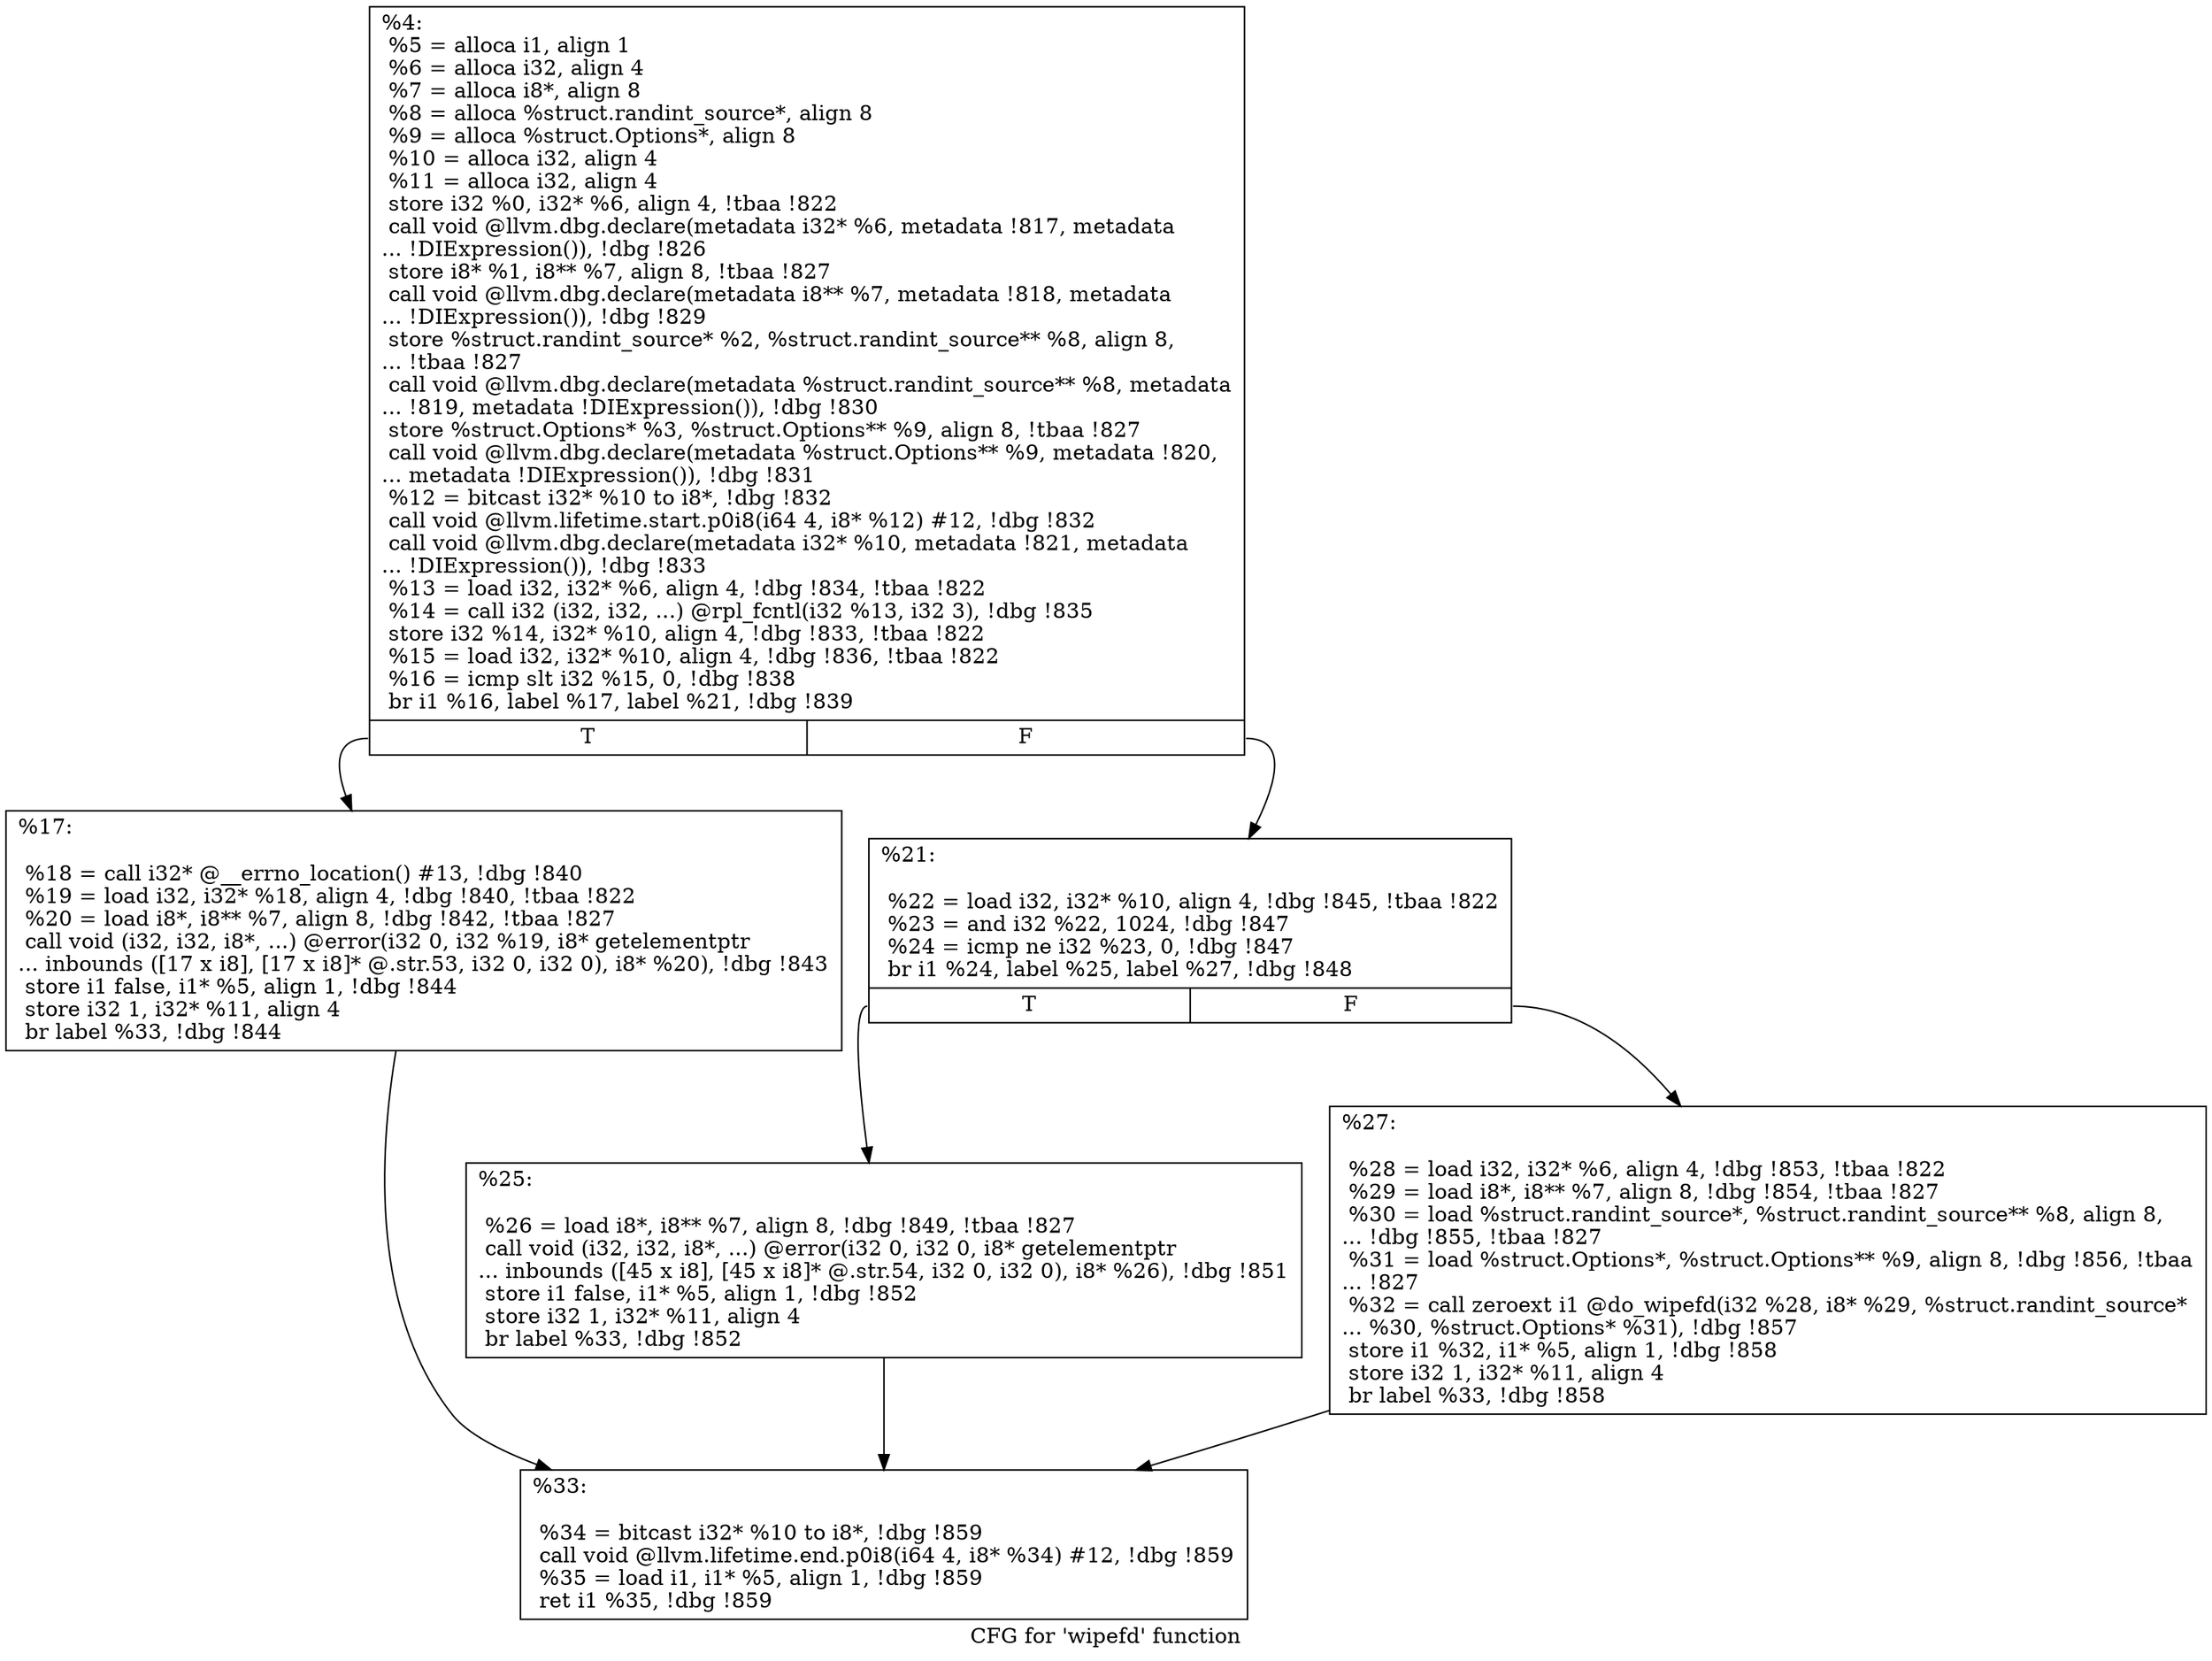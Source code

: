 digraph "CFG for 'wipefd' function" {
	label="CFG for 'wipefd' function";

	Node0x1284230 [shape=record,label="{%4:\l  %5 = alloca i1, align 1\l  %6 = alloca i32, align 4\l  %7 = alloca i8*, align 8\l  %8 = alloca %struct.randint_source*, align 8\l  %9 = alloca %struct.Options*, align 8\l  %10 = alloca i32, align 4\l  %11 = alloca i32, align 4\l  store i32 %0, i32* %6, align 4, !tbaa !822\l  call void @llvm.dbg.declare(metadata i32* %6, metadata !817, metadata\l... !DIExpression()), !dbg !826\l  store i8* %1, i8** %7, align 8, !tbaa !827\l  call void @llvm.dbg.declare(metadata i8** %7, metadata !818, metadata\l... !DIExpression()), !dbg !829\l  store %struct.randint_source* %2, %struct.randint_source** %8, align 8,\l... !tbaa !827\l  call void @llvm.dbg.declare(metadata %struct.randint_source** %8, metadata\l... !819, metadata !DIExpression()), !dbg !830\l  store %struct.Options* %3, %struct.Options** %9, align 8, !tbaa !827\l  call void @llvm.dbg.declare(metadata %struct.Options** %9, metadata !820,\l... metadata !DIExpression()), !dbg !831\l  %12 = bitcast i32* %10 to i8*, !dbg !832\l  call void @llvm.lifetime.start.p0i8(i64 4, i8* %12) #12, !dbg !832\l  call void @llvm.dbg.declare(metadata i32* %10, metadata !821, metadata\l... !DIExpression()), !dbg !833\l  %13 = load i32, i32* %6, align 4, !dbg !834, !tbaa !822\l  %14 = call i32 (i32, i32, ...) @rpl_fcntl(i32 %13, i32 3), !dbg !835\l  store i32 %14, i32* %10, align 4, !dbg !833, !tbaa !822\l  %15 = load i32, i32* %10, align 4, !dbg !836, !tbaa !822\l  %16 = icmp slt i32 %15, 0, !dbg !838\l  br i1 %16, label %17, label %21, !dbg !839\l|{<s0>T|<s1>F}}"];
	Node0x1284230:s0 -> Node0x12845a0;
	Node0x1284230:s1 -> Node0x12845f0;
	Node0x12845a0 [shape=record,label="{%17:\l\l  %18 = call i32* @__errno_location() #13, !dbg !840\l  %19 = load i32, i32* %18, align 4, !dbg !840, !tbaa !822\l  %20 = load i8*, i8** %7, align 8, !dbg !842, !tbaa !827\l  call void (i32, i32, i8*, ...) @error(i32 0, i32 %19, i8* getelementptr\l... inbounds ([17 x i8], [17 x i8]* @.str.53, i32 0, i32 0), i8* %20), !dbg !843\l  store i1 false, i1* %5, align 1, !dbg !844\l  store i32 1, i32* %11, align 4\l  br label %33, !dbg !844\l}"];
	Node0x12845a0 -> Node0x12846e0;
	Node0x12845f0 [shape=record,label="{%21:\l\l  %22 = load i32, i32* %10, align 4, !dbg !845, !tbaa !822\l  %23 = and i32 %22, 1024, !dbg !847\l  %24 = icmp ne i32 %23, 0, !dbg !847\l  br i1 %24, label %25, label %27, !dbg !848\l|{<s0>T|<s1>F}}"];
	Node0x12845f0:s0 -> Node0x1284640;
	Node0x12845f0:s1 -> Node0x1284690;
	Node0x1284640 [shape=record,label="{%25:\l\l  %26 = load i8*, i8** %7, align 8, !dbg !849, !tbaa !827\l  call void (i32, i32, i8*, ...) @error(i32 0, i32 0, i8* getelementptr\l... inbounds ([45 x i8], [45 x i8]* @.str.54, i32 0, i32 0), i8* %26), !dbg !851\l  store i1 false, i1* %5, align 1, !dbg !852\l  store i32 1, i32* %11, align 4\l  br label %33, !dbg !852\l}"];
	Node0x1284640 -> Node0x12846e0;
	Node0x1284690 [shape=record,label="{%27:\l\l  %28 = load i32, i32* %6, align 4, !dbg !853, !tbaa !822\l  %29 = load i8*, i8** %7, align 8, !dbg !854, !tbaa !827\l  %30 = load %struct.randint_source*, %struct.randint_source** %8, align 8,\l... !dbg !855, !tbaa !827\l  %31 = load %struct.Options*, %struct.Options** %9, align 8, !dbg !856, !tbaa\l... !827\l  %32 = call zeroext i1 @do_wipefd(i32 %28, i8* %29, %struct.randint_source*\l... %30, %struct.Options* %31), !dbg !857\l  store i1 %32, i1* %5, align 1, !dbg !858\l  store i32 1, i32* %11, align 4\l  br label %33, !dbg !858\l}"];
	Node0x1284690 -> Node0x12846e0;
	Node0x12846e0 [shape=record,label="{%33:\l\l  %34 = bitcast i32* %10 to i8*, !dbg !859\l  call void @llvm.lifetime.end.p0i8(i64 4, i8* %34) #12, !dbg !859\l  %35 = load i1, i1* %5, align 1, !dbg !859\l  ret i1 %35, !dbg !859\l}"];
}

